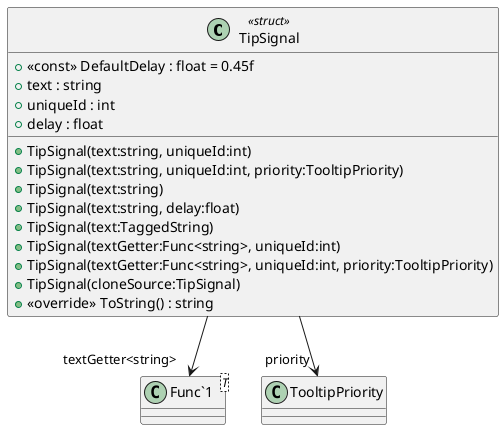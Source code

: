 @startuml
class TipSignal <<struct>> {
    + <<const>> DefaultDelay : float = 0.45f
    + text : string
    + uniqueId : int
    + delay : float
    + TipSignal(text:string, uniqueId:int)
    + TipSignal(text:string, uniqueId:int, priority:TooltipPriority)
    + TipSignal(text:string)
    + TipSignal(text:string, delay:float)
    + TipSignal(text:TaggedString)
    + TipSignal(textGetter:Func<string>, uniqueId:int)
    + TipSignal(textGetter:Func<string>, uniqueId:int, priority:TooltipPriority)
    + TipSignal(cloneSource:TipSignal)
    + <<override>> ToString() : string
}
class "Func`1"<T> {
}
TipSignal --> "textGetter<string>" "Func`1"
TipSignal --> "priority" TooltipPriority
@enduml
